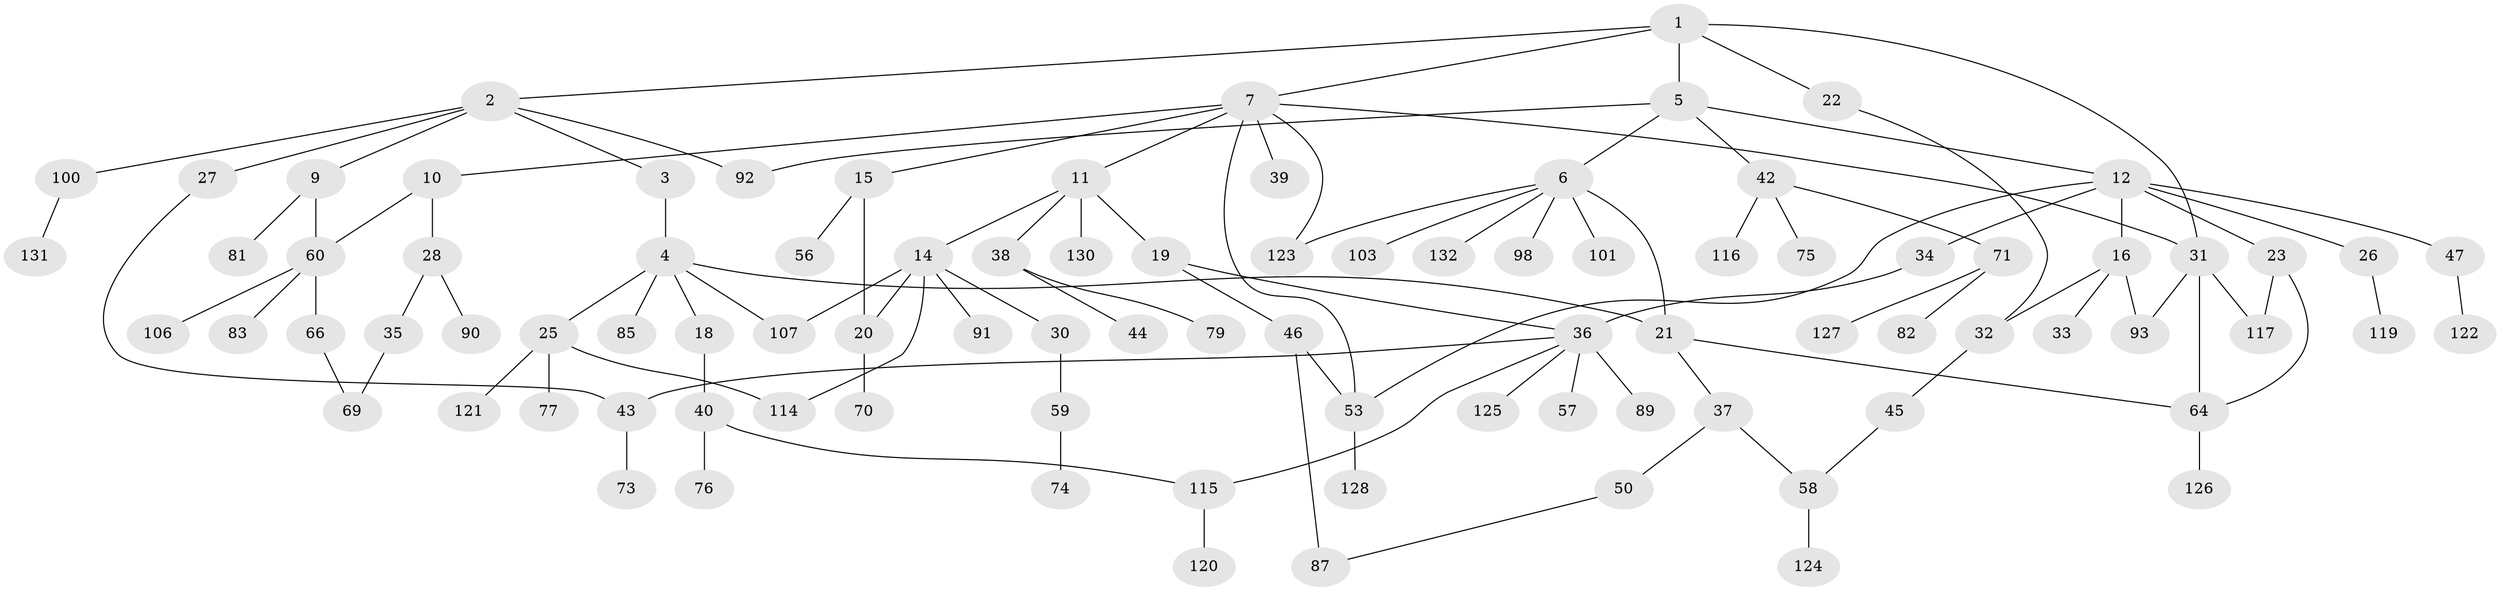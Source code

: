 // original degree distribution, {5: 0.03759398496240601, 7: 0.007518796992481203, 3: 0.21052631578947367, 6: 0.022556390977443608, 8: 0.007518796992481203, 4: 0.09022556390977443, 2: 0.2781954887218045, 1: 0.3458646616541353}
// Generated by graph-tools (version 1.1) at 2025/41/03/06/25 10:41:26]
// undirected, 92 vertices, 112 edges
graph export_dot {
graph [start="1"]
  node [color=gray90,style=filled];
  1 [super="+52"];
  2 [super="+63"];
  3;
  4 [super="+8"];
  5 [super="+61"];
  6 [super="+102"];
  7 [super="+13"];
  9 [super="+49"];
  10 [super="+24"];
  11 [super="+17"];
  12 [super="+65"];
  14 [super="+54"];
  15 [super="+88"];
  16 [super="+111"];
  18 [super="+133"];
  19;
  20 [super="+48"];
  21 [super="+29"];
  22;
  23 [super="+55"];
  25 [super="+51"];
  26;
  27;
  28 [super="+80"];
  30;
  31 [super="+72"];
  32 [super="+118"];
  33;
  34 [super="+104"];
  35 [super="+86"];
  36 [super="+68"];
  37 [super="+41"];
  38 [super="+62"];
  39;
  40;
  42 [super="+108"];
  43 [super="+96"];
  44;
  45 [super="+105"];
  46 [super="+112"];
  47;
  50;
  53 [super="+67"];
  56;
  57;
  58 [super="+97"];
  59;
  60 [super="+84"];
  64 [super="+95"];
  66 [super="+94"];
  69;
  70;
  71 [super="+78"];
  73;
  74 [super="+113"];
  75;
  76 [super="+99"];
  77 [super="+109"];
  79;
  81;
  82;
  83;
  85;
  87 [super="+110"];
  89;
  90;
  91;
  92;
  93;
  98;
  100;
  101;
  103;
  106;
  107;
  114;
  115;
  116;
  117;
  119;
  120;
  121;
  122 [super="+129"];
  123;
  124;
  125;
  126;
  127;
  128;
  130;
  131;
  132;
  1 -- 2;
  1 -- 5;
  1 -- 7;
  1 -- 22;
  1 -- 31;
  2 -- 3;
  2 -- 9;
  2 -- 27;
  2 -- 92;
  2 -- 100;
  3 -- 4 [weight=2];
  4 -- 18;
  4 -- 25;
  4 -- 85;
  4 -- 107;
  4 -- 21;
  5 -- 6;
  5 -- 12;
  5 -- 42;
  5 -- 92;
  6 -- 98;
  6 -- 101;
  6 -- 103;
  6 -- 123;
  6 -- 132;
  6 -- 21 [weight=2];
  7 -- 10;
  7 -- 11;
  7 -- 31;
  7 -- 53;
  7 -- 123;
  7 -- 15;
  7 -- 39;
  9 -- 81;
  9 -- 60;
  10 -- 60;
  10 -- 28;
  11 -- 14;
  11 -- 38;
  11 -- 130;
  11 -- 19;
  12 -- 16;
  12 -- 23;
  12 -- 26;
  12 -- 34;
  12 -- 47;
  12 -- 53;
  14 -- 20;
  14 -- 30;
  14 -- 91;
  14 -- 114;
  14 -- 107;
  15 -- 56;
  15 -- 20;
  16 -- 33;
  16 -- 93;
  16 -- 32;
  18 -- 40;
  19 -- 46;
  19 -- 36;
  20 -- 70;
  21 -- 37;
  21 -- 64;
  22 -- 32;
  23 -- 64;
  23 -- 117;
  25 -- 77;
  25 -- 114;
  25 -- 121;
  26 -- 119;
  27 -- 43;
  28 -- 35;
  28 -- 90;
  30 -- 59;
  31 -- 93;
  31 -- 64;
  31 -- 117;
  32 -- 45;
  34 -- 36;
  35 -- 69;
  36 -- 43;
  36 -- 57;
  36 -- 115;
  36 -- 89;
  36 -- 125;
  37 -- 50;
  37 -- 58;
  38 -- 44;
  38 -- 79;
  40 -- 76;
  40 -- 115;
  42 -- 71;
  42 -- 75;
  42 -- 116;
  43 -- 73;
  45 -- 58;
  46 -- 87;
  46 -- 53;
  47 -- 122;
  50 -- 87;
  53 -- 128;
  58 -- 124;
  59 -- 74;
  60 -- 66;
  60 -- 83;
  60 -- 106;
  64 -- 126;
  66 -- 69;
  71 -- 82;
  71 -- 127;
  100 -- 131;
  115 -- 120;
}
